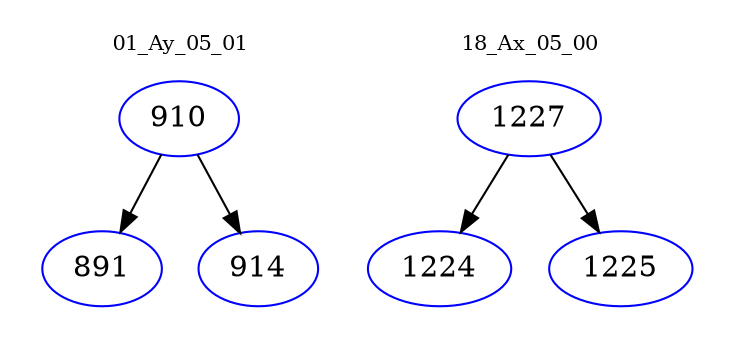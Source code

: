 digraph{
subgraph cluster_0 {
color = white
label = "01_Ay_05_01";
fontsize=10;
T0_910 [label="910", color="blue"]
T0_910 -> T0_891 [color="black"]
T0_891 [label="891", color="blue"]
T0_910 -> T0_914 [color="black"]
T0_914 [label="914", color="blue"]
}
subgraph cluster_1 {
color = white
label = "18_Ax_05_00";
fontsize=10;
T1_1227 [label="1227", color="blue"]
T1_1227 -> T1_1224 [color="black"]
T1_1224 [label="1224", color="blue"]
T1_1227 -> T1_1225 [color="black"]
T1_1225 [label="1225", color="blue"]
}
}
